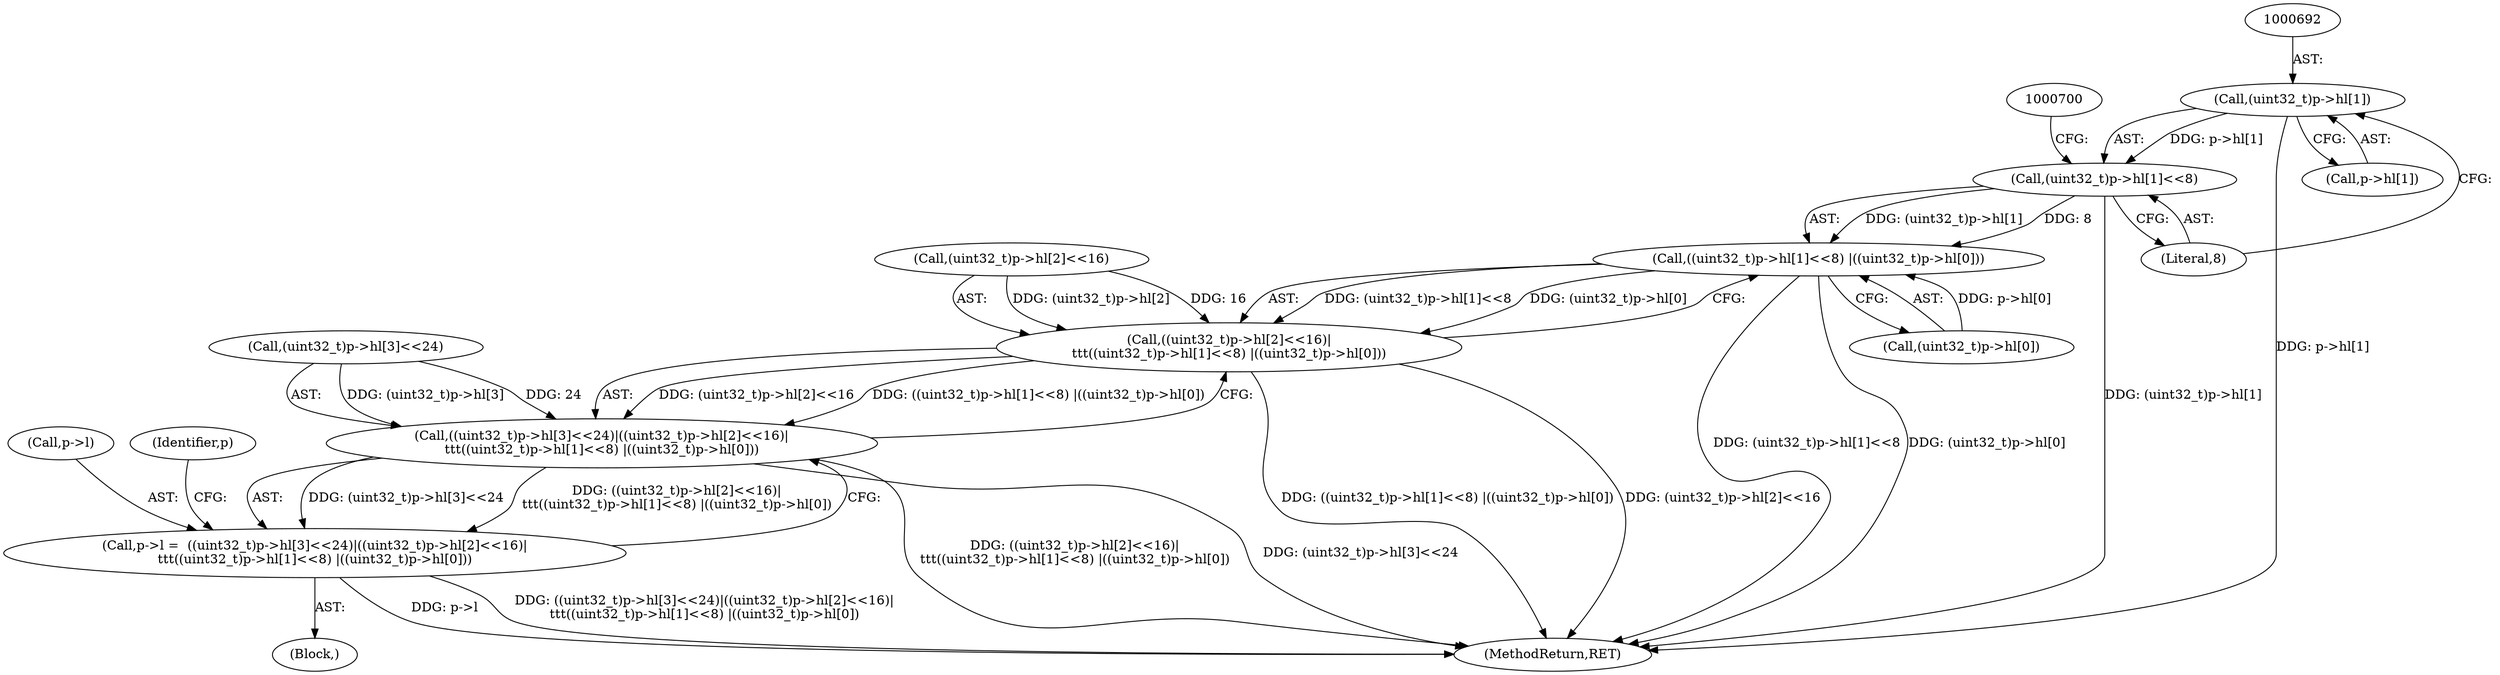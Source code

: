 digraph "0_file_59e63838913eee47f5c120a6c53d4565af638158@pointer" {
"1000691" [label="(Call,(uint32_t)p->hl[1])"];
"1000690" [label="(Call,(uint32_t)p->hl[1]<<8)"];
"1000689" [label="(Call,((uint32_t)p->hl[1]<<8) |((uint32_t)p->hl[0]))"];
"1000679" [label="(Call,((uint32_t)p->hl[2]<<16)|\n\t\t\t((uint32_t)p->hl[1]<<8) |((uint32_t)p->hl[0]))"];
"1000669" [label="(Call,((uint32_t)p->hl[3]<<24)|((uint32_t)p->hl[2]<<16)|\n\t\t\t((uint32_t)p->hl[1]<<8) |((uint32_t)p->hl[0]))"];
"1000665" [label="(Call,p->l =  ((uint32_t)p->hl[3]<<24)|((uint32_t)p->hl[2]<<16)|\n\t\t\t((uint32_t)p->hl[1]<<8) |((uint32_t)p->hl[0]))"];
"1000690" [label="(Call,(uint32_t)p->hl[1]<<8)"];
"1000680" [label="(Call,(uint32_t)p->hl[2]<<16)"];
"1000123" [label="(Block,)"];
"1000908" [label="(MethodReturn,RET)"];
"1000699" [label="(Call,(uint32_t)p->hl[0])"];
"1000666" [label="(Call,p->l)"];
"1000689" [label="(Call,((uint32_t)p->hl[1]<<8) |((uint32_t)p->hl[0]))"];
"1000693" [label="(Call,p->hl[1])"];
"1000679" [label="(Call,((uint32_t)p->hl[2]<<16)|\n\t\t\t((uint32_t)p->hl[1]<<8) |((uint32_t)p->hl[0]))"];
"1000665" [label="(Call,p->l =  ((uint32_t)p->hl[3]<<24)|((uint32_t)p->hl[2]<<16)|\n\t\t\t((uint32_t)p->hl[1]<<8) |((uint32_t)p->hl[0]))"];
"1000670" [label="(Call,(uint32_t)p->hl[3]<<24)"];
"1000698" [label="(Literal,8)"];
"1000669" [label="(Call,((uint32_t)p->hl[3]<<24)|((uint32_t)p->hl[2]<<16)|\n\t\t\t((uint32_t)p->hl[1]<<8) |((uint32_t)p->hl[0]))"];
"1000691" [label="(Call,(uint32_t)p->hl[1])"];
"1000707" [label="(Identifier,p)"];
"1000691" -> "1000690"  [label="AST: "];
"1000691" -> "1000693"  [label="CFG: "];
"1000692" -> "1000691"  [label="AST: "];
"1000693" -> "1000691"  [label="AST: "];
"1000698" -> "1000691"  [label="CFG: "];
"1000691" -> "1000908"  [label="DDG: p->hl[1]"];
"1000691" -> "1000690"  [label="DDG: p->hl[1]"];
"1000690" -> "1000689"  [label="AST: "];
"1000690" -> "1000698"  [label="CFG: "];
"1000698" -> "1000690"  [label="AST: "];
"1000700" -> "1000690"  [label="CFG: "];
"1000690" -> "1000908"  [label="DDG: (uint32_t)p->hl[1]"];
"1000690" -> "1000689"  [label="DDG: (uint32_t)p->hl[1]"];
"1000690" -> "1000689"  [label="DDG: 8"];
"1000689" -> "1000679"  [label="AST: "];
"1000689" -> "1000699"  [label="CFG: "];
"1000699" -> "1000689"  [label="AST: "];
"1000679" -> "1000689"  [label="CFG: "];
"1000689" -> "1000908"  [label="DDG: (uint32_t)p->hl[1]<<8"];
"1000689" -> "1000908"  [label="DDG: (uint32_t)p->hl[0]"];
"1000689" -> "1000679"  [label="DDG: (uint32_t)p->hl[1]<<8"];
"1000689" -> "1000679"  [label="DDG: (uint32_t)p->hl[0]"];
"1000699" -> "1000689"  [label="DDG: p->hl[0]"];
"1000679" -> "1000669"  [label="AST: "];
"1000680" -> "1000679"  [label="AST: "];
"1000669" -> "1000679"  [label="CFG: "];
"1000679" -> "1000908"  [label="DDG: ((uint32_t)p->hl[1]<<8) |((uint32_t)p->hl[0])"];
"1000679" -> "1000908"  [label="DDG: (uint32_t)p->hl[2]<<16"];
"1000679" -> "1000669"  [label="DDG: (uint32_t)p->hl[2]<<16"];
"1000679" -> "1000669"  [label="DDG: ((uint32_t)p->hl[1]<<8) |((uint32_t)p->hl[0])"];
"1000680" -> "1000679"  [label="DDG: (uint32_t)p->hl[2]"];
"1000680" -> "1000679"  [label="DDG: 16"];
"1000669" -> "1000665"  [label="AST: "];
"1000670" -> "1000669"  [label="AST: "];
"1000665" -> "1000669"  [label="CFG: "];
"1000669" -> "1000908"  [label="DDG: ((uint32_t)p->hl[2]<<16)|\n\t\t\t((uint32_t)p->hl[1]<<8) |((uint32_t)p->hl[0])"];
"1000669" -> "1000908"  [label="DDG: (uint32_t)p->hl[3]<<24"];
"1000669" -> "1000665"  [label="DDG: (uint32_t)p->hl[3]<<24"];
"1000669" -> "1000665"  [label="DDG: ((uint32_t)p->hl[2]<<16)|\n\t\t\t((uint32_t)p->hl[1]<<8) |((uint32_t)p->hl[0])"];
"1000670" -> "1000669"  [label="DDG: (uint32_t)p->hl[3]"];
"1000670" -> "1000669"  [label="DDG: 24"];
"1000665" -> "1000123"  [label="AST: "];
"1000666" -> "1000665"  [label="AST: "];
"1000707" -> "1000665"  [label="CFG: "];
"1000665" -> "1000908"  [label="DDG: p->l"];
"1000665" -> "1000908"  [label="DDG: ((uint32_t)p->hl[3]<<24)|((uint32_t)p->hl[2]<<16)|\n\t\t\t((uint32_t)p->hl[1]<<8) |((uint32_t)p->hl[0])"];
}
